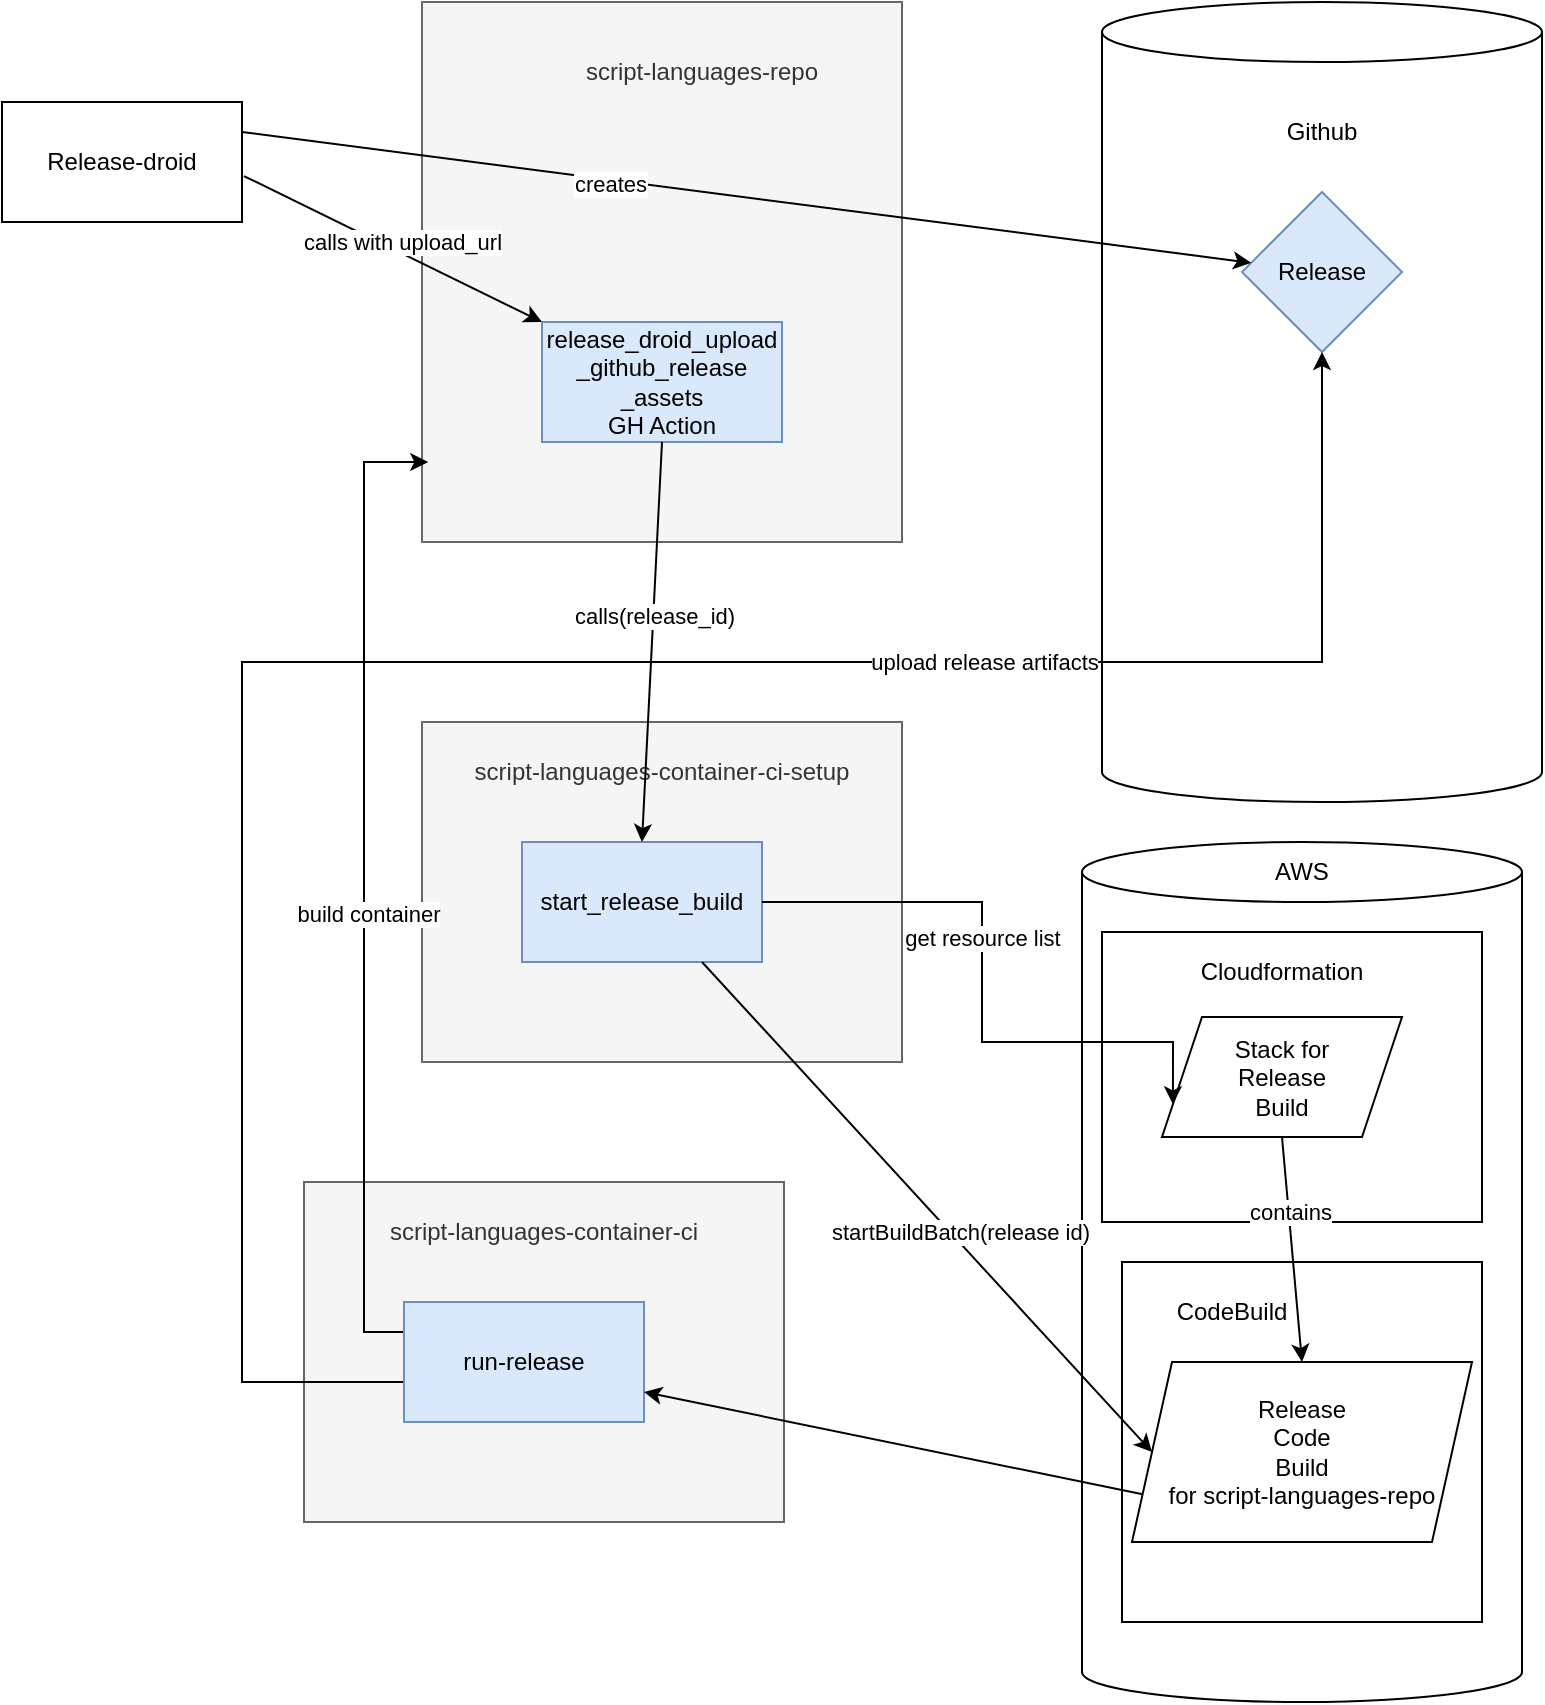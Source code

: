 <mxfile version="18.0.1" type="device"><diagram id="SxhqiDRdeOCCGpe3J-qj" name="Page-1"><mxGraphModel dx="1422" dy="905" grid="1" gridSize="10" guides="1" tooltips="1" connect="1" arrows="1" fold="1" page="1" pageScale="1" pageWidth="850" pageHeight="1100" math="0" shadow="0"><root><mxCell id="0"/><mxCell id="1" parent="0"/><mxCell id="zWUnT82DVPrSbH_GaLEo-1" value="Release-droid" style="rounded=0;whiteSpace=wrap;html=1;" vertex="1" parent="1"><mxGeometry x="60" y="290" width="120" height="60" as="geometry"/></mxCell><mxCell id="zWUnT82DVPrSbH_GaLEo-2" value="" style="rounded=0;whiteSpace=wrap;html=1;fillColor=#f5f5f5;fontColor=#333333;strokeColor=#666666;" vertex="1" parent="1"><mxGeometry x="270" y="240" width="240" height="270" as="geometry"/></mxCell><mxCell id="zWUnT82DVPrSbH_GaLEo-3" value="release_droid_upload&lt;br&gt;_github_release&lt;br&gt;_assets&lt;br&gt;GH Action" style="rounded=0;whiteSpace=wrap;html=1;fillColor=#dae8fc;strokeColor=#6c8ebf;" vertex="1" parent="1"><mxGeometry x="330" y="400" width="120" height="60" as="geometry"/></mxCell><mxCell id="zWUnT82DVPrSbH_GaLEo-5" value="" style="shape=cylinder3;whiteSpace=wrap;html=1;boundedLbl=1;backgroundOutline=1;size=15;" vertex="1" parent="1"><mxGeometry x="610" y="240" width="220" height="400" as="geometry"/></mxCell><mxCell id="zWUnT82DVPrSbH_GaLEo-6" value="Github" style="text;html=1;strokeColor=none;fillColor=none;align=center;verticalAlign=middle;whiteSpace=wrap;rounded=0;" vertex="1" parent="1"><mxGeometry x="690" y="290" width="60" height="30" as="geometry"/></mxCell><mxCell id="zWUnT82DVPrSbH_GaLEo-7" value="Release" style="rhombus;whiteSpace=wrap;html=1;fillColor=#dae8fc;strokeColor=#6c8ebf;" vertex="1" parent="1"><mxGeometry x="680" y="335" width="80" height="80" as="geometry"/></mxCell><mxCell id="zWUnT82DVPrSbH_GaLEo-8" value="" style="endArrow=classic;html=1;rounded=0;exitX=1;exitY=0.25;exitDx=0;exitDy=0;" edge="1" parent="1" source="zWUnT82DVPrSbH_GaLEo-1" target="zWUnT82DVPrSbH_GaLEo-7"><mxGeometry width="50" height="50" relative="1" as="geometry"><mxPoint x="400" y="470" as="sourcePoint"/><mxPoint x="450" y="420" as="targetPoint"/></mxGeometry></mxCell><mxCell id="zWUnT82DVPrSbH_GaLEo-9" value="creates" style="edgeLabel;html=1;align=center;verticalAlign=middle;resizable=0;points=[];" vertex="1" connectable="0" parent="zWUnT82DVPrSbH_GaLEo-8"><mxGeometry x="-0.271" y="-2" relative="1" as="geometry"><mxPoint as="offset"/></mxGeometry></mxCell><mxCell id="zWUnT82DVPrSbH_GaLEo-11" value="" style="endArrow=classic;html=1;rounded=0;exitX=1.008;exitY=0.617;exitDx=0;exitDy=0;exitPerimeter=0;entryX=0;entryY=0;entryDx=0;entryDy=0;" edge="1" parent="1" source="zWUnT82DVPrSbH_GaLEo-1" target="zWUnT82DVPrSbH_GaLEo-3"><mxGeometry width="50" height="50" relative="1" as="geometry"><mxPoint x="400" y="450" as="sourcePoint"/><mxPoint x="450" y="400" as="targetPoint"/></mxGeometry></mxCell><mxCell id="zWUnT82DVPrSbH_GaLEo-12" value="calls with upload_url" style="edgeLabel;html=1;align=center;verticalAlign=middle;resizable=0;points=[];" vertex="1" connectable="0" parent="zWUnT82DVPrSbH_GaLEo-11"><mxGeometry x="0.682" y="-3" relative="1" as="geometry"><mxPoint x="-45" y="-31" as="offset"/></mxGeometry></mxCell><mxCell id="zWUnT82DVPrSbH_GaLEo-14" value="&lt;span style=&quot;color: rgb(51, 51, 51);&quot;&gt;script-languages-repo&lt;/span&gt;" style="text;html=1;strokeColor=none;fillColor=none;align=center;verticalAlign=middle;whiteSpace=wrap;rounded=0;" vertex="1" parent="1"><mxGeometry x="320" y="260" width="180" height="30" as="geometry"/></mxCell><mxCell id="zWUnT82DVPrSbH_GaLEo-13" value="" style="rounded=0;whiteSpace=wrap;html=1;fillColor=#f5f5f5;fontColor=#333333;strokeColor=#666666;" vertex="1" parent="1"><mxGeometry x="270" y="600" width="240" height="170" as="geometry"/></mxCell><mxCell id="zWUnT82DVPrSbH_GaLEo-10" value="&lt;span style=&quot;color: rgb(51, 51, 51);&quot;&gt;script-languages-container-ci-setup&lt;/span&gt;" style="text;html=1;strokeColor=none;fillColor=none;align=center;verticalAlign=middle;whiteSpace=wrap;rounded=0;" vertex="1" parent="1"><mxGeometry x="290" y="610" width="200" height="30" as="geometry"/></mxCell><mxCell id="zWUnT82DVPrSbH_GaLEo-15" value="start_release_build" style="rounded=0;whiteSpace=wrap;html=1;fillColor=#dae8fc;strokeColor=#6c8ebf;" vertex="1" parent="1"><mxGeometry x="320" y="660" width="120" height="60" as="geometry"/></mxCell><mxCell id="zWUnT82DVPrSbH_GaLEo-16" value="" style="endArrow=classic;html=1;rounded=0;exitX=0.5;exitY=1;exitDx=0;exitDy=0;entryX=0.5;entryY=0;entryDx=0;entryDy=0;" edge="1" parent="1" source="zWUnT82DVPrSbH_GaLEo-3" target="zWUnT82DVPrSbH_GaLEo-15"><mxGeometry width="50" height="50" relative="1" as="geometry"><mxPoint x="400" y="660" as="sourcePoint"/><mxPoint x="450" y="610" as="targetPoint"/></mxGeometry></mxCell><mxCell id="zWUnT82DVPrSbH_GaLEo-17" value="calls(release_id)" style="edgeLabel;html=1;align=center;verticalAlign=middle;resizable=0;points=[];" vertex="1" connectable="0" parent="zWUnT82DVPrSbH_GaLEo-16"><mxGeometry x="-0.13" relative="1" as="geometry"><mxPoint as="offset"/></mxGeometry></mxCell><mxCell id="zWUnT82DVPrSbH_GaLEo-18" value="" style="shape=cylinder3;whiteSpace=wrap;html=1;boundedLbl=1;backgroundOutline=1;size=15;" vertex="1" parent="1"><mxGeometry x="600" y="660" width="220" height="430" as="geometry"/></mxCell><mxCell id="zWUnT82DVPrSbH_GaLEo-19" value="AWS" style="text;html=1;strokeColor=none;fillColor=none;align=center;verticalAlign=middle;whiteSpace=wrap;rounded=0;" vertex="1" parent="1"><mxGeometry x="680" y="660" width="60" height="30" as="geometry"/></mxCell><mxCell id="zWUnT82DVPrSbH_GaLEo-23" value="" style="whiteSpace=wrap;html=1;aspect=fixed;" vertex="1" parent="1"><mxGeometry x="620" y="870" width="180" height="180" as="geometry"/></mxCell><mxCell id="zWUnT82DVPrSbH_GaLEo-24" value="CodeBuild" style="text;html=1;strokeColor=none;fillColor=none;align=center;verticalAlign=middle;whiteSpace=wrap;rounded=0;" vertex="1" parent="1"><mxGeometry x="645" y="880" width="60" height="30" as="geometry"/></mxCell><mxCell id="zWUnT82DVPrSbH_GaLEo-26" value="Release&lt;br&gt;Code&lt;br&gt;Build&lt;br&gt;for script-languages-repo" style="shape=parallelogram;perimeter=parallelogramPerimeter;whiteSpace=wrap;html=1;fixedSize=1;" vertex="1" parent="1"><mxGeometry x="625" y="920" width="170" height="90" as="geometry"/></mxCell><mxCell id="zWUnT82DVPrSbH_GaLEo-27" value="" style="rounded=0;whiteSpace=wrap;html=1;" vertex="1" parent="1"><mxGeometry x="610" y="705" width="190" height="145" as="geometry"/></mxCell><mxCell id="zWUnT82DVPrSbH_GaLEo-28" value="Cloudformation" style="text;html=1;strokeColor=none;fillColor=none;align=center;verticalAlign=middle;whiteSpace=wrap;rounded=0;" vertex="1" parent="1"><mxGeometry x="670" y="710" width="60" height="30" as="geometry"/></mxCell><mxCell id="zWUnT82DVPrSbH_GaLEo-21" value="Stack for &lt;br&gt;Release&lt;br&gt;Build" style="shape=parallelogram;perimeter=parallelogramPerimeter;whiteSpace=wrap;html=1;fixedSize=1;" vertex="1" parent="1"><mxGeometry x="640" y="747.5" width="120" height="60" as="geometry"/></mxCell><mxCell id="zWUnT82DVPrSbH_GaLEo-29" value="" style="endArrow=classic;html=1;rounded=0;entryX=0.5;entryY=0;entryDx=0;entryDy=0;exitX=0.5;exitY=1;exitDx=0;exitDy=0;" edge="1" parent="1" source="zWUnT82DVPrSbH_GaLEo-21" target="zWUnT82DVPrSbH_GaLEo-26"><mxGeometry width="50" height="50" relative="1" as="geometry"><mxPoint x="400" y="670" as="sourcePoint"/><mxPoint x="450" y="620" as="targetPoint"/></mxGeometry></mxCell><mxCell id="zWUnT82DVPrSbH_GaLEo-30" value="contains" style="edgeLabel;html=1;align=center;verticalAlign=middle;resizable=0;points=[];" vertex="1" connectable="0" parent="zWUnT82DVPrSbH_GaLEo-29"><mxGeometry x="-0.336" relative="1" as="geometry"><mxPoint as="offset"/></mxGeometry></mxCell><mxCell id="zWUnT82DVPrSbH_GaLEo-32" style="edgeStyle=orthogonalEdgeStyle;rounded=0;orthogonalLoop=1;jettySize=auto;html=1;exitX=1;exitY=0.5;exitDx=0;exitDy=0;entryX=0;entryY=0.75;entryDx=0;entryDy=0;" edge="1" parent="1" source="zWUnT82DVPrSbH_GaLEo-15" target="zWUnT82DVPrSbH_GaLEo-21"><mxGeometry relative="1" as="geometry"><Array as="points"><mxPoint x="550" y="690"/><mxPoint x="550" y="760"/><mxPoint x="646" y="760"/></Array></mxGeometry></mxCell><mxCell id="zWUnT82DVPrSbH_GaLEo-33" value="get resource list" style="edgeLabel;html=1;align=center;verticalAlign=middle;resizable=0;points=[];" vertex="1" connectable="0" parent="zWUnT82DVPrSbH_GaLEo-32"><mxGeometry x="-0.166" relative="1" as="geometry"><mxPoint as="offset"/></mxGeometry></mxCell><mxCell id="zWUnT82DVPrSbH_GaLEo-34" value="" style="rounded=0;whiteSpace=wrap;html=1;fillColor=#f5f5f5;fontColor=#333333;strokeColor=#666666;" vertex="1" parent="1"><mxGeometry x="211" y="830" width="240" height="170" as="geometry"/></mxCell><mxCell id="zWUnT82DVPrSbH_GaLEo-35" value="&lt;span style=&quot;color: rgb(51, 51, 51);&quot;&gt;script-languages-container-ci&lt;/span&gt;" style="text;html=1;strokeColor=none;fillColor=none;align=center;verticalAlign=middle;whiteSpace=wrap;rounded=0;" vertex="1" parent="1"><mxGeometry x="231" y="840" width="200" height="30" as="geometry"/></mxCell><mxCell id="zWUnT82DVPrSbH_GaLEo-44" style="edgeStyle=orthogonalEdgeStyle;rounded=0;orthogonalLoop=1;jettySize=auto;html=1;exitX=0;exitY=0.25;exitDx=0;exitDy=0;entryX=0.013;entryY=0.852;entryDx=0;entryDy=0;entryPerimeter=0;" edge="1" parent="1" source="zWUnT82DVPrSbH_GaLEo-36" target="zWUnT82DVPrSbH_GaLEo-2"><mxGeometry relative="1" as="geometry"><Array as="points"><mxPoint x="241" y="905"/><mxPoint x="241" y="470"/></Array></mxGeometry></mxCell><mxCell id="zWUnT82DVPrSbH_GaLEo-45" value="build container" style="edgeLabel;html=1;align=center;verticalAlign=middle;resizable=0;points=[];" vertex="1" connectable="0" parent="zWUnT82DVPrSbH_GaLEo-44"><mxGeometry x="-0.058" y="-2" relative="1" as="geometry"><mxPoint as="offset"/></mxGeometry></mxCell><mxCell id="zWUnT82DVPrSbH_GaLEo-46" style="edgeStyle=orthogonalEdgeStyle;rounded=0;orthogonalLoop=1;jettySize=auto;html=1;exitX=0;exitY=0.75;exitDx=0;exitDy=0;" edge="1" parent="1" source="zWUnT82DVPrSbH_GaLEo-36" target="zWUnT82DVPrSbH_GaLEo-7"><mxGeometry relative="1" as="geometry"><Array as="points"><mxPoint x="261" y="930"/><mxPoint x="180" y="930"/><mxPoint x="180" y="570"/><mxPoint x="720" y="570"/></Array></mxGeometry></mxCell><mxCell id="zWUnT82DVPrSbH_GaLEo-47" value="upload release artifacts" style="edgeLabel;html=1;align=center;verticalAlign=middle;resizable=0;points=[];" vertex="1" connectable="0" parent="zWUnT82DVPrSbH_GaLEo-46"><mxGeometry x="0.432" relative="1" as="geometry"><mxPoint as="offset"/></mxGeometry></mxCell><mxCell id="zWUnT82DVPrSbH_GaLEo-36" value="run-release" style="rounded=0;whiteSpace=wrap;html=1;fillColor=#dae8fc;strokeColor=#6c8ebf;" vertex="1" parent="1"><mxGeometry x="261" y="890" width="120" height="60" as="geometry"/></mxCell><mxCell id="zWUnT82DVPrSbH_GaLEo-37" value="" style="endArrow=classic;html=1;rounded=0;entryX=0;entryY=0.5;entryDx=0;entryDy=0;exitX=0.75;exitY=1;exitDx=0;exitDy=0;" edge="1" parent="1" source="zWUnT82DVPrSbH_GaLEo-15" target="zWUnT82DVPrSbH_GaLEo-26"><mxGeometry width="50" height="50" relative="1" as="geometry"><mxPoint x="400" y="670" as="sourcePoint"/><mxPoint x="450" y="620" as="targetPoint"/></mxGeometry></mxCell><mxCell id="zWUnT82DVPrSbH_GaLEo-38" value="startBuildBatch(release id)" style="edgeLabel;html=1;align=center;verticalAlign=middle;resizable=0;points=[];" vertex="1" connectable="0" parent="zWUnT82DVPrSbH_GaLEo-37"><mxGeometry x="0.122" y="4" relative="1" as="geometry"><mxPoint as="offset"/></mxGeometry></mxCell><mxCell id="zWUnT82DVPrSbH_GaLEo-39" value="" style="endArrow=classic;html=1;rounded=0;exitX=0;exitY=0.75;exitDx=0;exitDy=0;entryX=1;entryY=0.75;entryDx=0;entryDy=0;" edge="1" parent="1" source="zWUnT82DVPrSbH_GaLEo-26" target="zWUnT82DVPrSbH_GaLEo-36"><mxGeometry width="50" height="50" relative="1" as="geometry"><mxPoint x="400" y="670" as="sourcePoint"/><mxPoint x="450" y="620" as="targetPoint"/></mxGeometry></mxCell></root></mxGraphModel></diagram></mxfile>